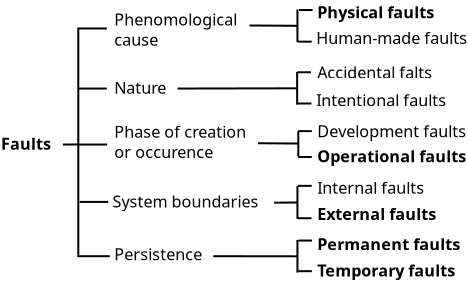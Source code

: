 <?xml version="1.0" encoding="UTF-8"?>
<dia:diagram xmlns:dia="http://www.lysator.liu.se/~alla/dia/">
  <dia:layer name="Background" visible="true" active="true">
    <dia:object type="Standard - Text" version="1" id="O0">
      <dia:attribute name="obj_pos">
        <dia:point val="4.416e-07,7.803"/>
      </dia:attribute>
      <dia:attribute name="obj_bb">
        <dia:rectangle val="4.416e-07,7.05;2.777,7.993"/>
      </dia:attribute>
      <dia:attribute name="text">
        <dia:composite type="text">
          <dia:attribute name="string">
            <dia:string>#Faults#</dia:string>
          </dia:attribute>
          <dia:attribute name="font">
            <dia:font family="sans" style="80" name="Helvetica-Bold"/>
          </dia:attribute>
          <dia:attribute name="height">
            <dia:real val="1.012"/>
          </dia:attribute>
          <dia:attribute name="pos">
            <dia:point val="4.416e-07,7.803"/>
          </dia:attribute>
          <dia:attribute name="color">
            <dia:color val="#000000"/>
          </dia:attribute>
          <dia:attribute name="alignment">
            <dia:enum val="0"/>
          </dia:attribute>
        </dia:composite>
      </dia:attribute>
      <dia:attribute name="valign">
        <dia:enum val="3"/>
      </dia:attribute>
    </dia:object>
    <dia:object type="Standard - Text" version="1" id="O1">
      <dia:attribute name="obj_pos">
        <dia:point val="5.664,1.589"/>
      </dia:attribute>
      <dia:attribute name="obj_bb">
        <dia:rectangle val="5.664,0.837;12.081,2.791"/>
      </dia:attribute>
      <dia:attribute name="text">
        <dia:composite type="text">
          <dia:attribute name="string">
            <dia:string>#Phenomological
cause#</dia:string>
          </dia:attribute>
          <dia:attribute name="font">
            <dia:font family="sans" style="0" name="Helvetica"/>
          </dia:attribute>
          <dia:attribute name="height">
            <dia:real val="1.012"/>
          </dia:attribute>
          <dia:attribute name="pos">
            <dia:point val="5.664,1.589"/>
          </dia:attribute>
          <dia:attribute name="color">
            <dia:color val="#000000"/>
          </dia:attribute>
          <dia:attribute name="alignment">
            <dia:enum val="0"/>
          </dia:attribute>
        </dia:composite>
      </dia:attribute>
      <dia:attribute name="valign">
        <dia:enum val="3"/>
      </dia:attribute>
    </dia:object>
    <dia:object type="Standard - Text" version="1" id="O2">
      <dia:attribute name="obj_pos">
        <dia:point val="5.664,5.008"/>
      </dia:attribute>
      <dia:attribute name="obj_bb">
        <dia:rectangle val="5.664,4.256;8.409,5.198"/>
      </dia:attribute>
      <dia:attribute name="text">
        <dia:composite type="text">
          <dia:attribute name="string">
            <dia:string>#Nature#</dia:string>
          </dia:attribute>
          <dia:attribute name="font">
            <dia:font family="sans" style="0" name="Helvetica"/>
          </dia:attribute>
          <dia:attribute name="height">
            <dia:real val="1.012"/>
          </dia:attribute>
          <dia:attribute name="pos">
            <dia:point val="5.664,5.008"/>
          </dia:attribute>
          <dia:attribute name="color">
            <dia:color val="#000000"/>
          </dia:attribute>
          <dia:attribute name="alignment">
            <dia:enum val="0"/>
          </dia:attribute>
        </dia:composite>
      </dia:attribute>
      <dia:attribute name="valign">
        <dia:enum val="3"/>
      </dia:attribute>
    </dia:object>
    <dia:object type="Standard - Text" version="1" id="O3">
      <dia:attribute name="obj_pos">
        <dia:point val="5.664,7.208"/>
      </dia:attribute>
      <dia:attribute name="obj_bb">
        <dia:rectangle val="5.664,6.456;12.681,8.41"/>
      </dia:attribute>
      <dia:attribute name="text">
        <dia:composite type="text">
          <dia:attribute name="string">
            <dia:string>#Phase of creation
or occurence#</dia:string>
          </dia:attribute>
          <dia:attribute name="font">
            <dia:font family="sans" style="0" name="Helvetica"/>
          </dia:attribute>
          <dia:attribute name="height">
            <dia:real val="1.012"/>
          </dia:attribute>
          <dia:attribute name="pos">
            <dia:point val="5.664,7.208"/>
          </dia:attribute>
          <dia:attribute name="color">
            <dia:color val="#000000"/>
          </dia:attribute>
          <dia:attribute name="alignment">
            <dia:enum val="0"/>
          </dia:attribute>
        </dia:composite>
      </dia:attribute>
      <dia:attribute name="valign">
        <dia:enum val="3"/>
      </dia:attribute>
    </dia:object>
    <dia:object type="Standard - Text" version="1" id="O4">
      <dia:attribute name="obj_pos">
        <dia:point val="5.574,10.687"/>
      </dia:attribute>
      <dia:attribute name="obj_bb">
        <dia:rectangle val="5.574,9.934;13.379,10.877"/>
      </dia:attribute>
      <dia:attribute name="text">
        <dia:composite type="text">
          <dia:attribute name="string">
            <dia:string>#System boundaries#</dia:string>
          </dia:attribute>
          <dia:attribute name="font">
            <dia:font family="sans" style="0" name="Helvetica"/>
          </dia:attribute>
          <dia:attribute name="height">
            <dia:real val="1.012"/>
          </dia:attribute>
          <dia:attribute name="pos">
            <dia:point val="5.574,10.687"/>
          </dia:attribute>
          <dia:attribute name="color">
            <dia:color val="#000000"/>
          </dia:attribute>
          <dia:attribute name="alignment">
            <dia:enum val="0"/>
          </dia:attribute>
        </dia:composite>
      </dia:attribute>
      <dia:attribute name="valign">
        <dia:enum val="3"/>
      </dia:attribute>
    </dia:object>
    <dia:object type="Standard - Text" version="1" id="O5">
      <dia:attribute name="obj_pos">
        <dia:point val="5.664,13.333"/>
      </dia:attribute>
      <dia:attribute name="obj_bb">
        <dia:rectangle val="5.664,12.58;10.291,13.523"/>
      </dia:attribute>
      <dia:attribute name="text">
        <dia:composite type="text">
          <dia:attribute name="string">
            <dia:string>#Persistence#</dia:string>
          </dia:attribute>
          <dia:attribute name="font">
            <dia:font family="sans" style="0" name="Helvetica"/>
          </dia:attribute>
          <dia:attribute name="height">
            <dia:real val="1.012"/>
          </dia:attribute>
          <dia:attribute name="pos">
            <dia:point val="5.664,13.333"/>
          </dia:attribute>
          <dia:attribute name="color">
            <dia:color val="#000000"/>
          </dia:attribute>
          <dia:attribute name="alignment">
            <dia:enum val="0"/>
          </dia:attribute>
        </dia:composite>
      </dia:attribute>
      <dia:attribute name="valign">
        <dia:enum val="3"/>
      </dia:attribute>
    </dia:object>
    <dia:object type="Standard - Text" version="1" id="O6">
      <dia:attribute name="obj_pos">
        <dia:point val="15.816,1.232"/>
      </dia:attribute>
      <dia:attribute name="obj_bb">
        <dia:rectangle val="15.816,0.48;22.486,1.422"/>
      </dia:attribute>
      <dia:attribute name="text">
        <dia:composite type="text">
          <dia:attribute name="string">
            <dia:string>#Physical faults#</dia:string>
          </dia:attribute>
          <dia:attribute name="font">
            <dia:font family="sans" style="80" name="Helvetica-Bold"/>
          </dia:attribute>
          <dia:attribute name="height">
            <dia:real val="1.012"/>
          </dia:attribute>
          <dia:attribute name="pos">
            <dia:point val="15.816,1.232"/>
          </dia:attribute>
          <dia:attribute name="color">
            <dia:color val="#000000"/>
          </dia:attribute>
          <dia:attribute name="alignment">
            <dia:enum val="0"/>
          </dia:attribute>
        </dia:composite>
      </dia:attribute>
      <dia:attribute name="valign">
        <dia:enum val="3"/>
      </dia:attribute>
    </dia:object>
    <dia:object type="Standard - Text" version="1" id="O7">
      <dia:attribute name="obj_pos">
        <dia:point val="15.757,2.511"/>
      </dia:attribute>
      <dia:attribute name="obj_bb">
        <dia:rectangle val="15.757,1.758;23.79,2.701"/>
      </dia:attribute>
      <dia:attribute name="text">
        <dia:composite type="text">
          <dia:attribute name="string">
            <dia:string>#Human-made faults#</dia:string>
          </dia:attribute>
          <dia:attribute name="font">
            <dia:font family="sans" style="0" name="Helvetica"/>
          </dia:attribute>
          <dia:attribute name="height">
            <dia:real val="1.012"/>
          </dia:attribute>
          <dia:attribute name="pos">
            <dia:point val="15.757,2.511"/>
          </dia:attribute>
          <dia:attribute name="color">
            <dia:color val="#000000"/>
          </dia:attribute>
          <dia:attribute name="alignment">
            <dia:enum val="0"/>
          </dia:attribute>
        </dia:composite>
      </dia:attribute>
      <dia:attribute name="valign">
        <dia:enum val="3"/>
      </dia:attribute>
    </dia:object>
    <dia:object type="Standard - Text" version="1" id="O8">
      <dia:attribute name="obj_pos">
        <dia:point val="15.816,4.235"/>
      </dia:attribute>
      <dia:attribute name="obj_bb">
        <dia:rectangle val="15.816,3.483;22.041,4.425"/>
      </dia:attribute>
      <dia:attribute name="text">
        <dia:composite type="text">
          <dia:attribute name="string">
            <dia:string>#Accidental falts#</dia:string>
          </dia:attribute>
          <dia:attribute name="font">
            <dia:font family="sans" style="0" name="Helvetica"/>
          </dia:attribute>
          <dia:attribute name="height">
            <dia:real val="1.012"/>
          </dia:attribute>
          <dia:attribute name="pos">
            <dia:point val="15.816,4.235"/>
          </dia:attribute>
          <dia:attribute name="color">
            <dia:color val="#000000"/>
          </dia:attribute>
          <dia:attribute name="alignment">
            <dia:enum val="0"/>
          </dia:attribute>
        </dia:composite>
      </dia:attribute>
      <dia:attribute name="valign">
        <dia:enum val="3"/>
      </dia:attribute>
    </dia:object>
    <dia:object type="Standard - Text" version="1" id="O9">
      <dia:attribute name="obj_pos">
        <dia:point val="15.757,5.633"/>
      </dia:attribute>
      <dia:attribute name="obj_bb">
        <dia:rectangle val="15.757,4.88;22.627,5.823"/>
      </dia:attribute>
      <dia:attribute name="text">
        <dia:composite type="text">
          <dia:attribute name="string">
            <dia:string>#Intentional faults#</dia:string>
          </dia:attribute>
          <dia:attribute name="font">
            <dia:font family="sans" style="0" name="Helvetica"/>
          </dia:attribute>
          <dia:attribute name="height">
            <dia:real val="1.012"/>
          </dia:attribute>
          <dia:attribute name="pos">
            <dia:point val="15.757,5.633"/>
          </dia:attribute>
          <dia:attribute name="color">
            <dia:color val="#000000"/>
          </dia:attribute>
          <dia:attribute name="alignment">
            <dia:enum val="0"/>
          </dia:attribute>
        </dia:composite>
      </dia:attribute>
      <dia:attribute name="valign">
        <dia:enum val="3"/>
      </dia:attribute>
    </dia:object>
    <dia:object type="Standard - Text" version="1" id="O10">
      <dia:attribute name="obj_pos">
        <dia:point val="15.816,7.179"/>
      </dia:attribute>
      <dia:attribute name="obj_bb">
        <dia:rectangle val="15.816,6.426;23.784,7.369"/>
      </dia:attribute>
      <dia:attribute name="text">
        <dia:composite type="text">
          <dia:attribute name="string">
            <dia:string>#Development faults#</dia:string>
          </dia:attribute>
          <dia:attribute name="font">
            <dia:font family="sans" style="0" name="Helvetica"/>
          </dia:attribute>
          <dia:attribute name="height">
            <dia:real val="1.012"/>
          </dia:attribute>
          <dia:attribute name="pos">
            <dia:point val="15.816,7.179"/>
          </dia:attribute>
          <dia:attribute name="color">
            <dia:color val="#000000"/>
          </dia:attribute>
          <dia:attribute name="alignment">
            <dia:enum val="0"/>
          </dia:attribute>
        </dia:composite>
      </dia:attribute>
      <dia:attribute name="valign">
        <dia:enum val="3"/>
      </dia:attribute>
    </dia:object>
    <dia:object type="Standard - Text" version="1" id="O11">
      <dia:attribute name="obj_pos">
        <dia:point val="15.816,8.427"/>
      </dia:attribute>
      <dia:attribute name="obj_bb">
        <dia:rectangle val="15.816,7.651;24.137,8.664"/>
      </dia:attribute>
      <dia:attribute name="text">
        <dia:composite type="text">
          <dia:attribute name="string">
            <dia:string>#Operational faults#</dia:string>
          </dia:attribute>
          <dia:attribute name="font">
            <dia:font family="sans" style="80" name="Helvetica-Bold"/>
          </dia:attribute>
          <dia:attribute name="height">
            <dia:real val="1.012"/>
          </dia:attribute>
          <dia:attribute name="pos">
            <dia:point val="15.816,8.427"/>
          </dia:attribute>
          <dia:attribute name="color">
            <dia:color val="#000000"/>
          </dia:attribute>
          <dia:attribute name="alignment">
            <dia:enum val="0"/>
          </dia:attribute>
        </dia:composite>
      </dia:attribute>
      <dia:attribute name="valign">
        <dia:enum val="3"/>
      </dia:attribute>
    </dia:object>
    <dia:object type="Standard - Text" version="1" id="O12">
      <dia:attribute name="obj_pos">
        <dia:point val="15.816,10.003"/>
      </dia:attribute>
      <dia:attribute name="obj_bb">
        <dia:rectangle val="15.816,9.25;21.454,10.193"/>
      </dia:attribute>
      <dia:attribute name="text">
        <dia:composite type="text">
          <dia:attribute name="string">
            <dia:string>#Internal faults#</dia:string>
          </dia:attribute>
          <dia:attribute name="font">
            <dia:font family="sans" style="0" name="Helvetica"/>
          </dia:attribute>
          <dia:attribute name="height">
            <dia:real val="1.012"/>
          </dia:attribute>
          <dia:attribute name="pos">
            <dia:point val="15.816,10.003"/>
          </dia:attribute>
          <dia:attribute name="color">
            <dia:color val="#000000"/>
          </dia:attribute>
          <dia:attribute name="alignment">
            <dia:enum val="0"/>
          </dia:attribute>
        </dia:composite>
      </dia:attribute>
      <dia:attribute name="valign">
        <dia:enum val="3"/>
      </dia:attribute>
    </dia:object>
    <dia:object type="Standard - Text" version="1" id="O13">
      <dia:attribute name="obj_pos">
        <dia:point val="15.816,11.311"/>
      </dia:attribute>
      <dia:attribute name="obj_bb">
        <dia:rectangle val="15.816,10.559;22.539,11.501"/>
      </dia:attribute>
      <dia:attribute name="text">
        <dia:composite type="text">
          <dia:attribute name="string">
            <dia:string>#External faults#</dia:string>
          </dia:attribute>
          <dia:attribute name="font">
            <dia:font family="sans" style="80" name="Helvetica-Bold"/>
          </dia:attribute>
          <dia:attribute name="height">
            <dia:real val="1.012"/>
          </dia:attribute>
          <dia:attribute name="pos">
            <dia:point val="15.816,11.311"/>
          </dia:attribute>
          <dia:attribute name="color">
            <dia:color val="#000000"/>
          </dia:attribute>
          <dia:attribute name="alignment">
            <dia:enum val="0"/>
          </dia:attribute>
        </dia:composite>
      </dia:attribute>
      <dia:attribute name="valign">
        <dia:enum val="3"/>
      </dia:attribute>
    </dia:object>
    <dia:object type="Standard - Text" version="1" id="O14">
      <dia:attribute name="obj_pos">
        <dia:point val="15.816,12.827"/>
      </dia:attribute>
      <dia:attribute name="obj_bb">
        <dia:rectangle val="15.816,12.075;23.751,13.017"/>
      </dia:attribute>
      <dia:attribute name="text">
        <dia:composite type="text">
          <dia:attribute name="string">
            <dia:string>#Permanent faults#</dia:string>
          </dia:attribute>
          <dia:attribute name="font">
            <dia:font family="sans" style="80" name="Helvetica-Bold"/>
          </dia:attribute>
          <dia:attribute name="height">
            <dia:real val="1.012"/>
          </dia:attribute>
          <dia:attribute name="pos">
            <dia:point val="15.816,12.827"/>
          </dia:attribute>
          <dia:attribute name="color">
            <dia:color val="#000000"/>
          </dia:attribute>
          <dia:attribute name="alignment">
            <dia:enum val="0"/>
          </dia:attribute>
        </dia:composite>
      </dia:attribute>
      <dia:attribute name="valign">
        <dia:enum val="3"/>
      </dia:attribute>
    </dia:object>
    <dia:object type="Standard - Text" version="1" id="O15">
      <dia:attribute name="obj_pos">
        <dia:point val="15.816,14.135"/>
      </dia:attribute>
      <dia:attribute name="obj_bb">
        <dia:rectangle val="15.816,13.383;23.576,14.325"/>
      </dia:attribute>
      <dia:attribute name="text">
        <dia:composite type="text">
          <dia:attribute name="string">
            <dia:string>#Temporary faults#</dia:string>
          </dia:attribute>
          <dia:attribute name="font">
            <dia:font family="sans" style="80" name="Helvetica-Bold"/>
          </dia:attribute>
          <dia:attribute name="height">
            <dia:real val="1.012"/>
          </dia:attribute>
          <dia:attribute name="pos">
            <dia:point val="15.816,14.135"/>
          </dia:attribute>
          <dia:attribute name="color">
            <dia:color val="#000000"/>
          </dia:attribute>
          <dia:attribute name="alignment">
            <dia:enum val="0"/>
          </dia:attribute>
        </dia:composite>
      </dia:attribute>
      <dia:attribute name="valign">
        <dia:enum val="3"/>
      </dia:attribute>
    </dia:object>
    <dia:object type="Standard - ZigZagLine" version="1" id="O16">
      <dia:attribute name="obj_pos">
        <dia:point val="3.865,7.297"/>
      </dia:attribute>
      <dia:attribute name="obj_bb">
        <dia:rectangle val="3.815,1.688;5.363,7.347"/>
      </dia:attribute>
      <dia:attribute name="orth_points">
        <dia:point val="3.865,7.297"/>
        <dia:point val="3.865,1.738"/>
        <dia:point val="5.292,1.738"/>
        <dia:point val="5.292,1.738"/>
      </dia:attribute>
      <dia:attribute name="orth_orient">
        <dia:enum val="1"/>
        <dia:enum val="0"/>
        <dia:enum val="1"/>
      </dia:attribute>
      <dia:attribute name="autorouting">
        <dia:boolean val="false"/>
      </dia:attribute>
    </dia:object>
    <dia:object type="Standard - ZigZagLine" version="1" id="O17">
      <dia:attribute name="obj_pos">
        <dia:point val="3.896,7.312"/>
      </dia:attribute>
      <dia:attribute name="obj_bb">
        <dia:rectangle val="3.815,7.262;5.491,13.175"/>
      </dia:attribute>
      <dia:attribute name="orth_points">
        <dia:point val="3.896,7.312"/>
        <dia:point val="3.865,7.312"/>
        <dia:point val="3.865,13.124"/>
        <dia:point val="5.441,13.124"/>
      </dia:attribute>
      <dia:attribute name="orth_orient">
        <dia:enum val="0"/>
        <dia:enum val="1"/>
        <dia:enum val="0"/>
      </dia:attribute>
      <dia:attribute name="autorouting">
        <dia:boolean val="false"/>
      </dia:attribute>
    </dia:object>
    <dia:object type="Standard - Line" version="0" id="O18">
      <dia:attribute name="obj_pos">
        <dia:point val="3.865,4.741"/>
      </dia:attribute>
      <dia:attribute name="obj_bb">
        <dia:rectangle val="3.815,4.691;5.342,4.791"/>
      </dia:attribute>
      <dia:attribute name="conn_endpoints">
        <dia:point val="3.865,4.741"/>
        <dia:point val="5.292,4.741"/>
      </dia:attribute>
      <dia:attribute name="numcp">
        <dia:int val="1"/>
      </dia:attribute>
    </dia:object>
    <dia:object type="Standard - Line" version="0" id="O19">
      <dia:attribute name="obj_pos">
        <dia:point val="3.879,7.541"/>
      </dia:attribute>
      <dia:attribute name="obj_bb">
        <dia:rectangle val="3.829,7.491;5.356,7.591"/>
      </dia:attribute>
      <dia:attribute name="conn_endpoints">
        <dia:point val="3.879,7.541"/>
        <dia:point val="5.306,7.541"/>
      </dia:attribute>
      <dia:attribute name="numcp">
        <dia:int val="1"/>
      </dia:attribute>
    </dia:object>
    <dia:object type="Standard - Line" version="0" id="O20">
      <dia:attribute name="obj_pos">
        <dia:point val="3.933,10.41"/>
      </dia:attribute>
      <dia:attribute name="obj_bb">
        <dia:rectangle val="3.883,10.36;5.41,10.46"/>
      </dia:attribute>
      <dia:attribute name="conn_endpoints">
        <dia:point val="3.933,10.41"/>
        <dia:point val="5.36,10.41"/>
      </dia:attribute>
      <dia:attribute name="numcp">
        <dia:int val="1"/>
      </dia:attribute>
    </dia:object>
    <dia:object type="Standard - Line" version="0" id="O21">
      <dia:attribute name="obj_pos">
        <dia:point val="14.822,0.787"/>
      </dia:attribute>
      <dia:attribute name="obj_bb">
        <dia:rectangle val="14.772,0.737;14.872,2.472"/>
      </dia:attribute>
      <dia:attribute name="conn_endpoints">
        <dia:point val="14.822,0.787"/>
        <dia:point val="14.822,2.422"/>
      </dia:attribute>
      <dia:attribute name="numcp">
        <dia:int val="1"/>
      </dia:attribute>
    </dia:object>
    <dia:object type="Standard - Line" version="0" id="O22">
      <dia:attribute name="obj_pos">
        <dia:point val="14.865,6.851"/>
      </dia:attribute>
      <dia:attribute name="obj_bb">
        <dia:rectangle val="14.815,6.801;14.915,8.18"/>
      </dia:attribute>
      <dia:attribute name="conn_endpoints">
        <dia:point val="14.865,6.851"/>
        <dia:point val="14.865,8.13"/>
      </dia:attribute>
      <dia:attribute name="numcp">
        <dia:int val="1"/>
      </dia:attribute>
    </dia:object>
    <dia:object type="Standard - Line" version="0" id="O23">
      <dia:attribute name="obj_pos">
        <dia:point val="14.822,9.622"/>
      </dia:attribute>
      <dia:attribute name="obj_bb">
        <dia:rectangle val="14.772,9.572;14.872,11.307"/>
      </dia:attribute>
      <dia:attribute name="conn_endpoints">
        <dia:point val="14.822,9.622"/>
        <dia:point val="14.822,11.257"/>
      </dia:attribute>
      <dia:attribute name="numcp">
        <dia:int val="1"/>
      </dia:attribute>
    </dia:object>
    <dia:object type="Standard - Line" version="0" id="O24">
      <dia:attribute name="obj_pos">
        <dia:point val="14.822,12.312"/>
      </dia:attribute>
      <dia:attribute name="obj_bb">
        <dia:rectangle val="14.772,12.262;14.872,13.998"/>
      </dia:attribute>
      <dia:attribute name="conn_endpoints">
        <dia:point val="14.822,12.312"/>
        <dia:point val="14.822,13.947"/>
      </dia:attribute>
      <dia:attribute name="numcp">
        <dia:int val="1"/>
      </dia:attribute>
    </dia:object>
    <dia:object type="Standard - Line" version="0" id="O25">
      <dia:attribute name="obj_pos">
        <dia:point val="14.822,1.604"/>
      </dia:attribute>
      <dia:attribute name="obj_bb">
        <dia:rectangle val="12.377,1.539;14.872,1.654"/>
      </dia:attribute>
      <dia:attribute name="conn_endpoints">
        <dia:point val="14.822,1.604"/>
        <dia:point val="12.427,1.589"/>
      </dia:attribute>
      <dia:attribute name="numcp">
        <dia:int val="1"/>
      </dia:attribute>
      <dia:connections>
        <dia:connection handle="0" to="O21" connection="0"/>
      </dia:connections>
    </dia:object>
    <dia:object type="Standard - Line" version="0" id="O26">
      <dia:attribute name="obj_pos">
        <dia:point val="14.807,3.914"/>
      </dia:attribute>
      <dia:attribute name="obj_bb">
        <dia:rectangle val="14.757,3.864;14.857,5.599"/>
      </dia:attribute>
      <dia:attribute name="conn_endpoints">
        <dia:point val="14.807,3.914"/>
        <dia:point val="14.807,5.549"/>
      </dia:attribute>
      <dia:attribute name="numcp">
        <dia:int val="1"/>
      </dia:attribute>
    </dia:object>
    <dia:object type="Standard - Line" version="0" id="O27">
      <dia:attribute name="obj_pos">
        <dia:point val="14.807,4.731"/>
      </dia:attribute>
      <dia:attribute name="obj_bb">
        <dia:rectangle val="8.78,4.681;14.857,4.791"/>
      </dia:attribute>
      <dia:attribute name="conn_endpoints">
        <dia:point val="14.807,4.731"/>
        <dia:point val="8.83,4.741"/>
      </dia:attribute>
      <dia:attribute name="numcp">
        <dia:int val="1"/>
      </dia:attribute>
      <dia:connections>
        <dia:connection handle="0" to="O26" connection="0"/>
      </dia:connections>
    </dia:object>
    <dia:object type="Standard - Line" version="0" id="O28">
      <dia:attribute name="obj_pos">
        <dia:point val="14.865,7.491"/>
      </dia:attribute>
      <dia:attribute name="obj_bb">
        <dia:rectangle val="12.793,7.425;14.915,7.541"/>
      </dia:attribute>
      <dia:attribute name="conn_endpoints">
        <dia:point val="14.865,7.491"/>
        <dia:point val="12.843,7.476"/>
      </dia:attribute>
      <dia:attribute name="numcp">
        <dia:int val="1"/>
      </dia:attribute>
      <dia:connections>
        <dia:connection handle="0" to="O22" connection="0"/>
      </dia:connections>
    </dia:object>
    <dia:object type="Standard - Line" version="0" id="O29">
      <dia:attribute name="obj_pos">
        <dia:point val="14.822,10.439"/>
      </dia:attribute>
      <dia:attribute name="obj_bb">
        <dia:rectangle val="13.604,10.389;14.872,10.5"/>
      </dia:attribute>
      <dia:attribute name="conn_endpoints">
        <dia:point val="14.822,10.439"/>
        <dia:point val="13.655,10.449"/>
      </dia:attribute>
      <dia:attribute name="numcp">
        <dia:int val="1"/>
      </dia:attribute>
      <dia:connections>
        <dia:connection handle="0" to="O23" connection="0"/>
      </dia:connections>
    </dia:object>
    <dia:object type="Standard - Line" version="0" id="O30">
      <dia:attribute name="obj_pos">
        <dia:point val="14.822,13.13"/>
      </dia:attribute>
      <dia:attribute name="obj_bb">
        <dia:rectangle val="10.564,13.074;14.872,13.18"/>
      </dia:attribute>
      <dia:attribute name="conn_endpoints">
        <dia:point val="14.822,13.13"/>
        <dia:point val="10.614,13.124"/>
      </dia:attribute>
      <dia:attribute name="numcp">
        <dia:int val="1"/>
      </dia:attribute>
      <dia:connections>
        <dia:connection handle="0" to="O24" connection="0"/>
      </dia:connections>
    </dia:object>
    <dia:object type="Standard - Line" version="0" id="O31">
      <dia:attribute name="obj_pos">
        <dia:point val="14.895,0.816"/>
      </dia:attribute>
      <dia:attribute name="obj_bb">
        <dia:rectangle val="14.845,0.766;15.629,0.866"/>
      </dia:attribute>
      <dia:attribute name="conn_endpoints">
        <dia:point val="14.895,0.816"/>
        <dia:point val="15.579,0.816"/>
      </dia:attribute>
      <dia:attribute name="numcp">
        <dia:int val="1"/>
      </dia:attribute>
    </dia:object>
    <dia:object type="Standard - Line" version="0" id="O32">
      <dia:attribute name="obj_pos">
        <dia:point val="14.85,2.397"/>
      </dia:attribute>
      <dia:attribute name="obj_bb">
        <dia:rectangle val="14.8,2.347;15.584,2.447"/>
      </dia:attribute>
      <dia:attribute name="conn_endpoints">
        <dia:point val="14.85,2.397"/>
        <dia:point val="15.534,2.397"/>
      </dia:attribute>
      <dia:attribute name="numcp">
        <dia:int val="1"/>
      </dia:attribute>
    </dia:object>
    <dia:object type="Standard - Line" version="0" id="O33">
      <dia:attribute name="obj_pos">
        <dia:point val="14.814,3.928"/>
      </dia:attribute>
      <dia:attribute name="obj_bb">
        <dia:rectangle val="14.764,3.878;15.548,3.978"/>
      </dia:attribute>
      <dia:attribute name="conn_endpoints">
        <dia:point val="14.814,3.928"/>
        <dia:point val="15.498,3.928"/>
      </dia:attribute>
      <dia:attribute name="numcp">
        <dia:int val="1"/>
      </dia:attribute>
    </dia:object>
    <dia:object type="Standard - Line" version="0" id="O34">
      <dia:attribute name="obj_pos">
        <dia:point val="14.838,5.489"/>
      </dia:attribute>
      <dia:attribute name="obj_bb">
        <dia:rectangle val="14.788,5.439;15.572,5.539"/>
      </dia:attribute>
      <dia:attribute name="conn_endpoints">
        <dia:point val="14.838,5.489"/>
        <dia:point val="15.522,5.489"/>
      </dia:attribute>
      <dia:attribute name="numcp">
        <dia:int val="1"/>
      </dia:attribute>
    </dia:object>
    <dia:object type="Standard - Line" version="0" id="O35">
      <dia:attribute name="obj_pos">
        <dia:point val="14.862,6.872"/>
      </dia:attribute>
      <dia:attribute name="obj_bb">
        <dia:rectangle val="14.812,6.822;15.595,6.922"/>
      </dia:attribute>
      <dia:attribute name="conn_endpoints">
        <dia:point val="14.862,6.872"/>
        <dia:point val="15.545,6.872"/>
      </dia:attribute>
      <dia:attribute name="numcp">
        <dia:int val="1"/>
      </dia:attribute>
    </dia:object>
    <dia:object type="Standard - Line" version="0" id="O36">
      <dia:attribute name="obj_pos">
        <dia:point val="14.856,8.165"/>
      </dia:attribute>
      <dia:attribute name="obj_bb">
        <dia:rectangle val="14.806,8.115;15.589,8.215"/>
      </dia:attribute>
      <dia:attribute name="conn_endpoints">
        <dia:point val="14.856,8.165"/>
        <dia:point val="15.539,8.165"/>
      </dia:attribute>
      <dia:attribute name="numcp">
        <dia:int val="1"/>
      </dia:attribute>
    </dia:object>
    <dia:object type="Standard - Line" version="0" id="O37">
      <dia:attribute name="obj_pos">
        <dia:point val="14.85,9.607"/>
      </dia:attribute>
      <dia:attribute name="obj_bb">
        <dia:rectangle val="14.8,9.557;15.584,9.657"/>
      </dia:attribute>
      <dia:attribute name="conn_endpoints">
        <dia:point val="14.85,9.607"/>
        <dia:point val="15.534,9.607"/>
      </dia:attribute>
      <dia:attribute name="numcp">
        <dia:int val="1"/>
      </dia:attribute>
    </dia:object>
    <dia:object type="Standard - Line" version="0" id="O38">
      <dia:attribute name="obj_pos">
        <dia:point val="14.844,11.227"/>
      </dia:attribute>
      <dia:attribute name="obj_bb">
        <dia:rectangle val="14.794,11.177;15.578,11.277"/>
      </dia:attribute>
      <dia:attribute name="conn_endpoints">
        <dia:point val="14.844,11.227"/>
        <dia:point val="15.527,11.227"/>
      </dia:attribute>
      <dia:attribute name="numcp">
        <dia:int val="1"/>
      </dia:attribute>
    </dia:object>
    <dia:object type="Standard - Line" version="0" id="O39">
      <dia:attribute name="obj_pos">
        <dia:point val="14.867,12.342"/>
      </dia:attribute>
      <dia:attribute name="obj_bb">
        <dia:rectangle val="14.818,12.292;15.601,12.392"/>
      </dia:attribute>
      <dia:attribute name="conn_endpoints">
        <dia:point val="14.867,12.342"/>
        <dia:point val="15.551,12.342"/>
      </dia:attribute>
      <dia:attribute name="numcp">
        <dia:int val="1"/>
      </dia:attribute>
    </dia:object>
    <dia:object type="Standard - Line" version="0" id="O40">
      <dia:attribute name="obj_pos">
        <dia:point val="14.862,13.873"/>
      </dia:attribute>
      <dia:attribute name="obj_bb">
        <dia:rectangle val="14.812,13.823;15.595,13.923"/>
      </dia:attribute>
      <dia:attribute name="conn_endpoints">
        <dia:point val="14.862,13.873"/>
        <dia:point val="15.545,13.873"/>
      </dia:attribute>
      <dia:attribute name="numcp">
        <dia:int val="1"/>
      </dia:attribute>
    </dia:object>
    <dia:object type="Standard - Line" version="0" id="O41">
      <dia:attribute name="obj_pos">
        <dia:point val="3.865,7.535"/>
      </dia:attribute>
      <dia:attribute name="obj_bb">
        <dia:rectangle val="3.04,7.485;3.915,7.594"/>
      </dia:attribute>
      <dia:attribute name="conn_endpoints">
        <dia:point val="3.865,7.535"/>
        <dia:point val="3.091,7.543"/>
      </dia:attribute>
      <dia:attribute name="numcp">
        <dia:int val="1"/>
      </dia:attribute>
    </dia:object>
  </dia:layer>
</dia:diagram>
